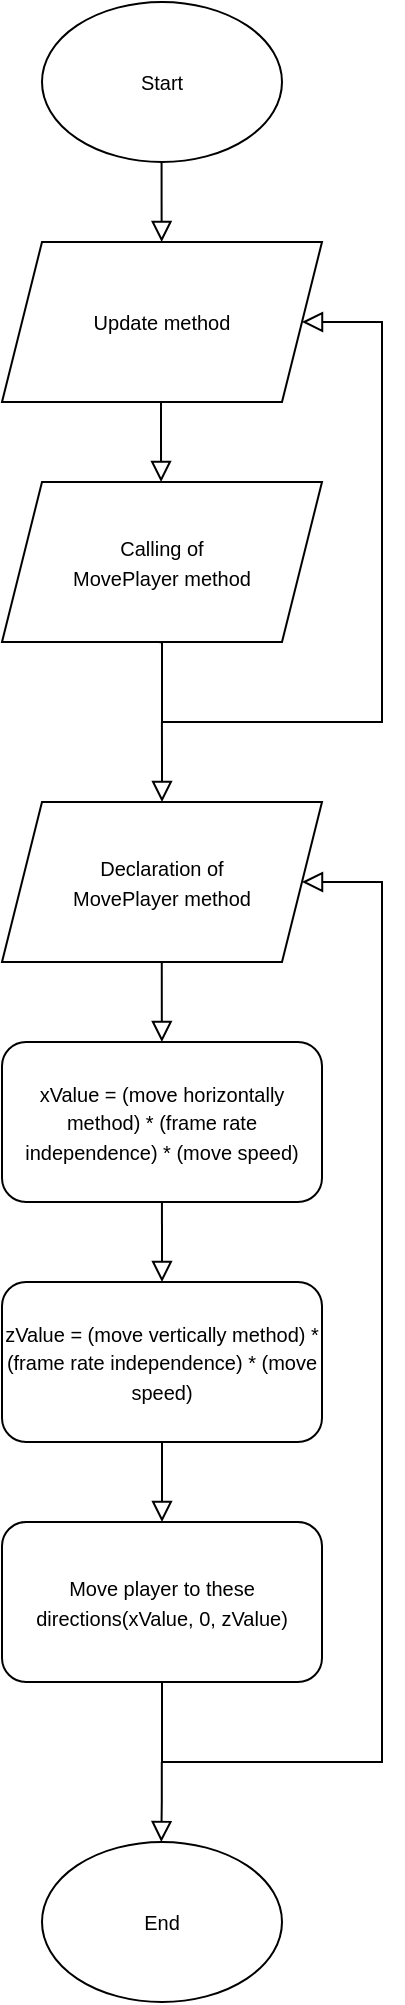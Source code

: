 <mxfile version="26.1.0">
  <diagram id="C5RBs43oDa-KdzZeNtuy" name="Page-1">
    <mxGraphModel dx="1434" dy="1915" grid="1" gridSize="10" guides="1" tooltips="1" connect="1" arrows="1" fold="1" page="1" pageScale="1" pageWidth="827" pageHeight="1169" math="0" shadow="0">
      <root>
        <mxCell id="WIyWlLk6GJQsqaUBKTNV-0" />
        <mxCell id="WIyWlLk6GJQsqaUBKTNV-1" parent="WIyWlLk6GJQsqaUBKTNV-0" />
        <mxCell id="WAVEGZrxOWVAJCE-hcos-0" value="&lt;font style=&quot;font-size: 10px;&quot;&gt;Declaration of&lt;/font&gt;&lt;div&gt;&lt;span style=&quot;font-size: 10px; background-color: transparent; color: light-dark(rgb(0, 0, 0), rgb(255, 255, 255));&quot;&gt;MovePlayer method&lt;/span&gt;&lt;/div&gt;" style="shape=parallelogram;perimeter=parallelogramPerimeter;whiteSpace=wrap;html=1;fixedSize=1;align=center;" vertex="1" parent="WIyWlLk6GJQsqaUBKTNV-1">
          <mxGeometry x="240" y="-520" width="160" height="80" as="geometry" />
        </mxCell>
        <mxCell id="WAVEGZrxOWVAJCE-hcos-1" value="&lt;font style=&quot;font-size: 10px;&quot;&gt;Start&lt;/font&gt;" style="ellipse;whiteSpace=wrap;html=1;" vertex="1" parent="WIyWlLk6GJQsqaUBKTNV-1">
          <mxGeometry x="260" y="-920" width="120" height="80" as="geometry" />
        </mxCell>
        <mxCell id="WAVEGZrxOWVAJCE-hcos-2" value="&lt;span style=&quot;font-size: 10px;&quot;&gt;xValue = (move horizontally method) * (frame rate independence) * (move speed)&lt;/span&gt;" style="rounded=1;whiteSpace=wrap;html=1;" vertex="1" parent="WIyWlLk6GJQsqaUBKTNV-1">
          <mxGeometry x="240" y="-400" width="160" height="80" as="geometry" />
        </mxCell>
        <mxCell id="WAVEGZrxOWVAJCE-hcos-3" value="&lt;font style=&quot;font-size: 10px;&quot;&gt;zValue = (move vertically method)&lt;/font&gt;&lt;span style=&quot;font-size: 10px;&quot;&gt;&amp;nbsp;* (frame rate independence) * (move speed)&lt;/span&gt;" style="rounded=1;whiteSpace=wrap;html=1;" vertex="1" parent="WIyWlLk6GJQsqaUBKTNV-1">
          <mxGeometry x="240" y="-280" width="160" height="80" as="geometry" />
        </mxCell>
        <mxCell id="WAVEGZrxOWVAJCE-hcos-4" value="" style="rounded=0;html=1;jettySize=auto;orthogonalLoop=1;fontSize=11;endArrow=block;endFill=0;endSize=8;strokeWidth=1;shadow=0;labelBackgroundColor=none;edgeStyle=orthogonalEdgeStyle;entryX=0.5;entryY=-0.006;entryDx=0;entryDy=0;entryPerimeter=0;" edge="1" parent="WIyWlLk6GJQsqaUBKTNV-1" target="WAVEGZrxOWVAJCE-hcos-5">
          <mxGeometry x="0.333" y="20" relative="1" as="geometry">
            <mxPoint as="offset" />
            <mxPoint x="320" y="-200" as="sourcePoint" />
            <mxPoint x="320.5" y="-160" as="targetPoint" />
            <Array as="points">
              <mxPoint x="320" y="-160" />
              <mxPoint x="320" y="-160" />
            </Array>
          </mxGeometry>
        </mxCell>
        <mxCell id="WAVEGZrxOWVAJCE-hcos-5" value="&lt;span style=&quot;font-size: 10px;&quot;&gt;Move player to these directions(xValue, 0, zValue)&lt;/span&gt;" style="rounded=1;whiteSpace=wrap;html=1;" vertex="1" parent="WIyWlLk6GJQsqaUBKTNV-1">
          <mxGeometry x="240" y="-160" width="160" height="80" as="geometry" />
        </mxCell>
        <mxCell id="WAVEGZrxOWVAJCE-hcos-6" value="" style="rounded=0;html=1;jettySize=auto;orthogonalLoop=1;fontSize=11;endArrow=block;endFill=0;endSize=8;strokeWidth=1;shadow=0;labelBackgroundColor=none;edgeStyle=orthogonalEdgeStyle;entryX=0.469;entryY=0;entryDx=0;entryDy=0;entryPerimeter=0;" edge="1" parent="WIyWlLk6GJQsqaUBKTNV-1">
          <mxGeometry x="0.333" y="20" relative="1" as="geometry">
            <mxPoint as="offset" />
            <mxPoint x="319.89" y="-440" as="sourcePoint" />
            <mxPoint x="319.93" y="-400" as="targetPoint" />
            <Array as="points">
              <mxPoint x="319.89" y="-420" />
              <mxPoint x="319.89" y="-420" />
            </Array>
          </mxGeometry>
        </mxCell>
        <mxCell id="WAVEGZrxOWVAJCE-hcos-7" value="" style="rounded=0;html=1;jettySize=auto;orthogonalLoop=1;fontSize=11;endArrow=block;endFill=0;endSize=8;strokeWidth=1;shadow=0;labelBackgroundColor=none;edgeStyle=orthogonalEdgeStyle;" edge="1" parent="WIyWlLk6GJQsqaUBKTNV-1">
          <mxGeometry x="0.333" y="20" relative="1" as="geometry">
            <mxPoint as="offset" />
            <mxPoint x="319.98" y="-320" as="sourcePoint" />
            <mxPoint x="320" y="-280" as="targetPoint" />
            <Array as="points">
              <mxPoint x="320" y="-320" />
            </Array>
          </mxGeometry>
        </mxCell>
        <mxCell id="WAVEGZrxOWVAJCE-hcos-8" value="&lt;font style=&quot;font-size: 10px;&quot;&gt;End&lt;/font&gt;" style="ellipse;whiteSpace=wrap;html=1;" vertex="1" parent="WIyWlLk6GJQsqaUBKTNV-1">
          <mxGeometry x="260" width="120" height="80" as="geometry" />
        </mxCell>
        <mxCell id="WAVEGZrxOWVAJCE-hcos-12" value="" style="rounded=0;html=1;jettySize=auto;orthogonalLoop=1;fontSize=11;endArrow=block;endFill=0;endSize=8;strokeWidth=1;shadow=0;labelBackgroundColor=none;edgeStyle=orthogonalEdgeStyle;exitX=0.5;exitY=1;exitDx=0;exitDy=0;" edge="1" parent="WIyWlLk6GJQsqaUBKTNV-1" source="WAVEGZrxOWVAJCE-hcos-5">
          <mxGeometry x="0.333" y="20" relative="1" as="geometry">
            <mxPoint as="offset" />
            <mxPoint x="321" y="-70" as="sourcePoint" />
            <mxPoint x="390" y="-480" as="targetPoint" />
            <Array as="points">
              <mxPoint x="320" y="-40" />
              <mxPoint x="430" y="-40" />
              <mxPoint x="430" y="-480" />
            </Array>
          </mxGeometry>
        </mxCell>
        <mxCell id="WAVEGZrxOWVAJCE-hcos-13" value="&lt;span style=&quot;background-color: transparent; color: light-dark(rgb(0, 0, 0), rgb(255, 255, 255)); font-size: 10px;&quot;&gt;Update method&lt;/span&gt;" style="shape=parallelogram;perimeter=parallelogramPerimeter;whiteSpace=wrap;html=1;fixedSize=1;align=center;" vertex="1" parent="WIyWlLk6GJQsqaUBKTNV-1">
          <mxGeometry x="240" y="-800" width="160" height="80" as="geometry" />
        </mxCell>
        <mxCell id="WAVEGZrxOWVAJCE-hcos-14" value="&lt;font style=&quot;font-size: 10px;&quot;&gt;Calling of&lt;/font&gt;&lt;div&gt;&lt;span style=&quot;background-color: transparent; color: light-dark(rgb(0, 0, 0), rgb(255, 255, 255)); font-size: 10px;&quot;&gt;MovePlayer method&lt;/span&gt;&lt;/div&gt;" style="shape=parallelogram;perimeter=parallelogramPerimeter;whiteSpace=wrap;html=1;fixedSize=1;align=center;" vertex="1" parent="WIyWlLk6GJQsqaUBKTNV-1">
          <mxGeometry x="240" y="-680" width="160" height="80" as="geometry" />
        </mxCell>
        <mxCell id="WAVEGZrxOWVAJCE-hcos-15" value="" style="rounded=0;html=1;jettySize=auto;orthogonalLoop=1;fontSize=11;endArrow=block;endFill=0;endSize=8;strokeWidth=1;shadow=0;labelBackgroundColor=none;edgeStyle=orthogonalEdgeStyle;entryX=0.469;entryY=0;entryDx=0;entryDy=0;entryPerimeter=0;" edge="1" parent="WIyWlLk6GJQsqaUBKTNV-1">
          <mxGeometry x="0.333" y="20" relative="1" as="geometry">
            <mxPoint as="offset" />
            <mxPoint x="319.5" y="-720" as="sourcePoint" />
            <mxPoint x="319.54" y="-680" as="targetPoint" />
            <Array as="points">
              <mxPoint x="319.5" y="-700" />
              <mxPoint x="319.5" y="-700" />
            </Array>
          </mxGeometry>
        </mxCell>
        <mxCell id="WAVEGZrxOWVAJCE-hcos-16" value="" style="rounded=0;html=1;jettySize=auto;orthogonalLoop=1;fontSize=11;endArrow=block;endFill=0;endSize=8;strokeWidth=1;shadow=0;labelBackgroundColor=none;edgeStyle=orthogonalEdgeStyle;exitX=0.492;exitY=1.001;exitDx=0;exitDy=0;exitPerimeter=0;" edge="1" parent="WIyWlLk6GJQsqaUBKTNV-1" source="WAVEGZrxOWVAJCE-hcos-14" target="WAVEGZrxOWVAJCE-hcos-13">
          <mxGeometry x="0.333" y="20" relative="1" as="geometry">
            <mxPoint as="offset" />
            <mxPoint x="300" y="-590" as="sourcePoint" />
            <mxPoint x="430" y="-560" as="targetPoint" />
            <Array as="points">
              <mxPoint x="320" y="-600" />
              <mxPoint x="320" y="-560" />
              <mxPoint x="430" y="-560" />
              <mxPoint x="430" y="-760" />
            </Array>
          </mxGeometry>
        </mxCell>
        <mxCell id="WAVEGZrxOWVAJCE-hcos-17" value="" style="rounded=0;html=1;jettySize=auto;orthogonalLoop=1;fontSize=11;endArrow=block;endFill=0;endSize=8;strokeWidth=1;shadow=0;labelBackgroundColor=none;edgeStyle=orthogonalEdgeStyle;entryX=0.469;entryY=0;entryDx=0;entryDy=0;entryPerimeter=0;" edge="1" parent="WIyWlLk6GJQsqaUBKTNV-1">
          <mxGeometry x="0.333" y="20" relative="1" as="geometry">
            <mxPoint as="offset" />
            <mxPoint x="319.96" y="-560" as="sourcePoint" />
            <mxPoint x="320.0" y="-520" as="targetPoint" />
            <Array as="points">
              <mxPoint x="320" y="-540" />
              <mxPoint x="320" y="-540" />
            </Array>
          </mxGeometry>
        </mxCell>
        <mxCell id="WAVEGZrxOWVAJCE-hcos-18" value="" style="rounded=0;html=1;jettySize=auto;orthogonalLoop=1;fontSize=11;endArrow=block;endFill=0;endSize=8;strokeWidth=1;shadow=0;labelBackgroundColor=none;edgeStyle=orthogonalEdgeStyle;entryX=0.469;entryY=0;entryDx=0;entryDy=0;entryPerimeter=0;" edge="1" parent="WIyWlLk6GJQsqaUBKTNV-1">
          <mxGeometry x="0.333" y="20" relative="1" as="geometry">
            <mxPoint as="offset" />
            <mxPoint x="319.79" y="-840" as="sourcePoint" />
            <mxPoint x="319.83" y="-800" as="targetPoint" />
            <Array as="points">
              <mxPoint x="319.79" y="-820" />
              <mxPoint x="319.79" y="-820" />
            </Array>
          </mxGeometry>
        </mxCell>
        <mxCell id="WAVEGZrxOWVAJCE-hcos-19" value="" style="rounded=0;html=1;jettySize=auto;orthogonalLoop=1;fontSize=11;endArrow=block;endFill=0;endSize=8;strokeWidth=1;shadow=0;labelBackgroundColor=none;edgeStyle=orthogonalEdgeStyle;entryX=0.5;entryY=0;entryDx=0;entryDy=0;" edge="1" parent="WIyWlLk6GJQsqaUBKTNV-1">
          <mxGeometry x="0.333" y="20" relative="1" as="geometry">
            <mxPoint as="offset" />
            <mxPoint x="319.9" y="-40" as="sourcePoint" />
            <mxPoint x="319.66" as="targetPoint" />
            <Array as="points">
              <mxPoint x="319.66" y="-20" />
              <mxPoint x="319.66" y="-20" />
            </Array>
          </mxGeometry>
        </mxCell>
      </root>
    </mxGraphModel>
  </diagram>
</mxfile>
